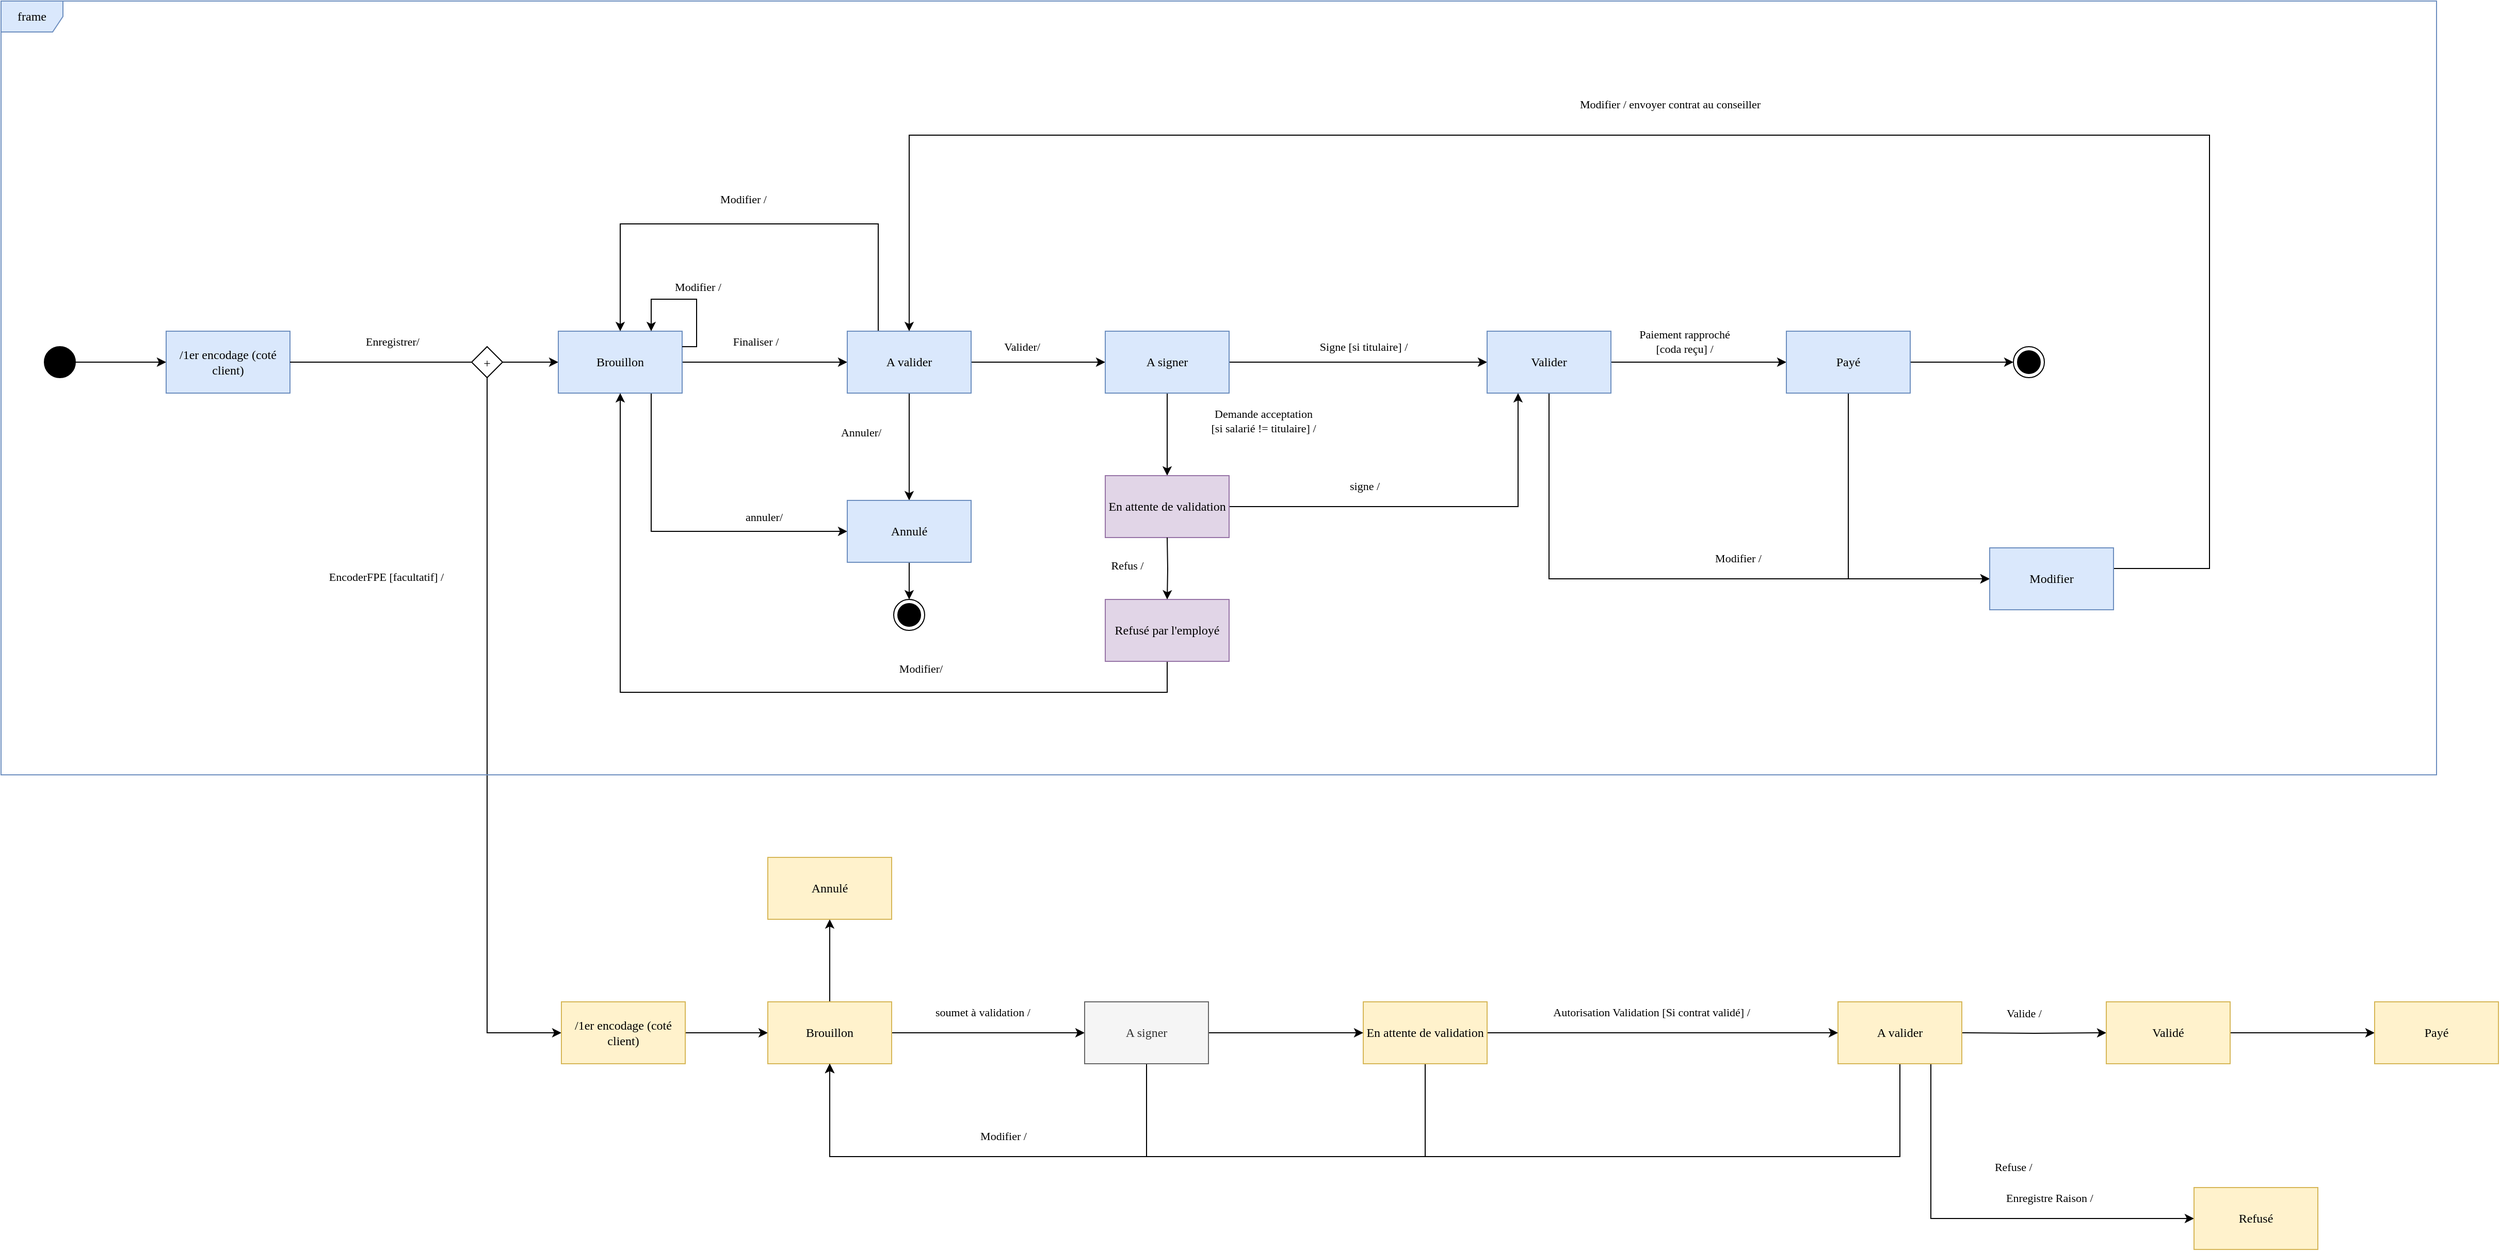 <mxfile version="20.8.19" type="github">
  <diagram id="R2lEEEUBdFMjLlhIrx00" name="Etat transition">
    <mxGraphModel dx="3190" dy="1702" grid="1" gridSize="10" guides="1" tooltips="1" connect="1" arrows="1" fold="1" page="1" pageScale="1" pageWidth="850" pageHeight="1100" math="0" shadow="0" extFonts="Permanent Marker^https://fonts.googleapis.com/css?family=Permanent+Marker">
      <root>
        <mxCell id="0" />
        <mxCell id="1" parent="0" />
        <mxCell id="_cFpUyDurThmrXsbFItN-6" value="" style="edgeStyle=orthogonalEdgeStyle;rounded=0;orthogonalLoop=1;jettySize=auto;html=1;fontFamily=Verdana;startArrow=none;" edge="1" parent="1" source="_cFpUyDurThmrXsbFItN-70" target="_cFpUyDurThmrXsbFItN-5">
          <mxGeometry relative="1" as="geometry" />
        </mxCell>
        <mxCell id="_cFpUyDurThmrXsbFItN-7" value="Enregistrer/" style="edgeLabel;html=1;align=center;verticalAlign=middle;resizable=0;points=[];fontFamily=Verdana;" vertex="1" connectable="0" parent="_cFpUyDurThmrXsbFItN-6">
          <mxGeometry x="0.197" y="-3" relative="1" as="geometry">
            <mxPoint x="-140" y="-23" as="offset" />
          </mxGeometry>
        </mxCell>
        <mxCell id="_cFpUyDurThmrXsbFItN-69" value="" style="edgeStyle=orthogonalEdgeStyle;rounded=0;orthogonalLoop=1;jettySize=auto;html=1;fontFamily=Verdana;fontColor=#000000;exitX=0.5;exitY=1;exitDx=0;exitDy=0;" edge="1" parent="1" source="_cFpUyDurThmrXsbFItN-70" target="_cFpUyDurThmrXsbFItN-68">
          <mxGeometry relative="1" as="geometry">
            <Array as="points">
              <mxPoint x="511" y="808" />
              <mxPoint x="511" y="808" />
            </Array>
          </mxGeometry>
        </mxCell>
        <mxCell id="_cFpUyDurThmrXsbFItN-77" value="EncoderFPE [facultatif] /" style="edgeLabel;html=1;align=center;verticalAlign=middle;resizable=0;points=[];fontFamily=Verdana;fontColor=#000000;" vertex="1" connectable="0" parent="_cFpUyDurThmrXsbFItN-69">
          <mxGeometry x="-0.332" y="-3" relative="1" as="geometry">
            <mxPoint x="-95" y="-43" as="offset" />
          </mxGeometry>
        </mxCell>
        <mxCell id="_cFpUyDurThmrXsbFItN-4" value="/1er encodage (coté client)" style="rounded=0;whiteSpace=wrap;html=1;fontFamily=Verdana;fillColor=#dae8fc;strokeColor=#6c8ebf;" vertex="1" parent="1">
          <mxGeometry x="200" y="600" width="120" height="60" as="geometry" />
        </mxCell>
        <mxCell id="_cFpUyDurThmrXsbFItN-9" value="" style="edgeStyle=orthogonalEdgeStyle;rounded=0;orthogonalLoop=1;jettySize=auto;html=1;fontFamily=Verdana;" edge="1" parent="1" source="_cFpUyDurThmrXsbFItN-5" target="_cFpUyDurThmrXsbFItN-8">
          <mxGeometry relative="1" as="geometry" />
        </mxCell>
        <mxCell id="_cFpUyDurThmrXsbFItN-31" value="&lt;div&gt;Finaliser / &lt;br&gt;&lt;/div&gt;" style="edgeLabel;html=1;align=center;verticalAlign=middle;resizable=0;points=[];fontFamily=Verdana;" vertex="1" connectable="0" parent="_cFpUyDurThmrXsbFItN-9">
          <mxGeometry x="-0.159" y="2" relative="1" as="geometry">
            <mxPoint x="3" y="-18" as="offset" />
          </mxGeometry>
        </mxCell>
        <mxCell id="_cFpUyDurThmrXsbFItN-58" style="edgeStyle=orthogonalEdgeStyle;rounded=0;orthogonalLoop=1;jettySize=auto;html=1;exitX=0.75;exitY=1;exitDx=0;exitDy=0;entryX=0;entryY=0.5;entryDx=0;entryDy=0;fontFamily=Verdana;fontColor=#000000;" edge="1" parent="1" source="_cFpUyDurThmrXsbFItN-5" target="_cFpUyDurThmrXsbFItN-56">
          <mxGeometry relative="1" as="geometry" />
        </mxCell>
        <mxCell id="_cFpUyDurThmrXsbFItN-59" value="annuler/" style="edgeLabel;html=1;align=center;verticalAlign=middle;resizable=0;points=[];fontFamily=Verdana;fontColor=#000000;" vertex="1" connectable="0" parent="_cFpUyDurThmrXsbFItN-58">
          <mxGeometry x="0.664" y="1" relative="1" as="geometry">
            <mxPoint x="-27" y="-13" as="offset" />
          </mxGeometry>
        </mxCell>
        <mxCell id="_cFpUyDurThmrXsbFItN-5" value="Brouillon" style="rounded=0;whiteSpace=wrap;html=1;fontFamily=Verdana;fillColor=#dae8fc;strokeColor=#6c8ebf;" vertex="1" parent="1">
          <mxGeometry x="580" y="600" width="120" height="60" as="geometry" />
        </mxCell>
        <mxCell id="_cFpUyDurThmrXsbFItN-11" value="" style="edgeStyle=orthogonalEdgeStyle;rounded=0;orthogonalLoop=1;jettySize=auto;html=1;fontFamily=Verdana;" edge="1" parent="1" source="_cFpUyDurThmrXsbFItN-8" target="_cFpUyDurThmrXsbFItN-10">
          <mxGeometry relative="1" as="geometry" />
        </mxCell>
        <mxCell id="_cFpUyDurThmrXsbFItN-109" value="Valider/" style="edgeLabel;html=1;align=center;verticalAlign=middle;resizable=0;points=[];fontFamily=Verdana;fontColor=#000000;" vertex="1" connectable="0" parent="_cFpUyDurThmrXsbFItN-11">
          <mxGeometry x="-0.245" y="1" relative="1" as="geometry">
            <mxPoint y="-14" as="offset" />
          </mxGeometry>
        </mxCell>
        <mxCell id="_cFpUyDurThmrXsbFItN-54" style="edgeStyle=orthogonalEdgeStyle;rounded=0;orthogonalLoop=1;jettySize=auto;html=1;exitX=0.25;exitY=0;exitDx=0;exitDy=0;entryX=0.5;entryY=0;entryDx=0;entryDy=0;fontFamily=Verdana;fontColor=#000000;" edge="1" parent="1" source="_cFpUyDurThmrXsbFItN-8" target="_cFpUyDurThmrXsbFItN-5">
          <mxGeometry relative="1" as="geometry">
            <Array as="points">
              <mxPoint x="890" y="496" />
              <mxPoint x="640" y="496" />
            </Array>
          </mxGeometry>
        </mxCell>
        <mxCell id="_cFpUyDurThmrXsbFItN-55" value="Modifier /" style="edgeLabel;html=1;align=center;verticalAlign=middle;resizable=0;points=[];fontFamily=Verdana;fontColor=#000000;" vertex="1" connectable="0" parent="_cFpUyDurThmrXsbFItN-54">
          <mxGeometry x="-0.059" y="-3" relative="1" as="geometry">
            <mxPoint x="-20" y="-21" as="offset" />
          </mxGeometry>
        </mxCell>
        <mxCell id="_cFpUyDurThmrXsbFItN-57" style="edgeStyle=orthogonalEdgeStyle;rounded=0;orthogonalLoop=1;jettySize=auto;html=1;exitX=0.5;exitY=1;exitDx=0;exitDy=0;fontFamily=Verdana;fontColor=#000000;" edge="1" parent="1" source="_cFpUyDurThmrXsbFItN-8" target="_cFpUyDurThmrXsbFItN-56">
          <mxGeometry relative="1" as="geometry" />
        </mxCell>
        <mxCell id="_cFpUyDurThmrXsbFItN-60" value="Annuler/" style="edgeLabel;html=1;align=center;verticalAlign=middle;resizable=0;points=[];fontFamily=Verdana;fontColor=#000000;" vertex="1" connectable="0" parent="_cFpUyDurThmrXsbFItN-57">
          <mxGeometry x="-0.26" y="-1" relative="1" as="geometry">
            <mxPoint x="-46" y="-1" as="offset" />
          </mxGeometry>
        </mxCell>
        <mxCell id="_cFpUyDurThmrXsbFItN-8" value="A valider" style="rounded=0;whiteSpace=wrap;html=1;fontFamily=Verdana;fillColor=#dae8fc;strokeColor=#6c8ebf;" vertex="1" parent="1">
          <mxGeometry x="860" y="600" width="120" height="60" as="geometry" />
        </mxCell>
        <mxCell id="_cFpUyDurThmrXsbFItN-13" value="" style="edgeStyle=orthogonalEdgeStyle;rounded=0;orthogonalLoop=1;jettySize=auto;html=1;fontFamily=Verdana;" edge="1" parent="1" source="_cFpUyDurThmrXsbFItN-10" target="_cFpUyDurThmrXsbFItN-12">
          <mxGeometry relative="1" as="geometry" />
        </mxCell>
        <mxCell id="_cFpUyDurThmrXsbFItN-48" value="Signe [si titulaire] /" style="edgeLabel;html=1;align=center;verticalAlign=middle;resizable=0;points=[];fontFamily=Verdana;" vertex="1" connectable="0" parent="_cFpUyDurThmrXsbFItN-13">
          <mxGeometry x="0.161" relative="1" as="geometry">
            <mxPoint x="-15" y="-15" as="offset" />
          </mxGeometry>
        </mxCell>
        <mxCell id="_cFpUyDurThmrXsbFItN-41" value="" style="edgeStyle=orthogonalEdgeStyle;rounded=0;orthogonalLoop=1;jettySize=auto;html=1;fontFamily=Verdana;entryX=0.5;entryY=0;entryDx=0;entryDy=0;" edge="1" parent="1" source="_cFpUyDurThmrXsbFItN-10" target="_cFpUyDurThmrXsbFItN-23">
          <mxGeometry relative="1" as="geometry">
            <mxPoint x="1170" y="770" as="targetPoint" />
          </mxGeometry>
        </mxCell>
        <mxCell id="_cFpUyDurThmrXsbFItN-42" value="&lt;div&gt;Demande acceptation &lt;br&gt;&lt;/div&gt;&lt;div&gt;[si salarié != titulaire] /&lt;/div&gt;" style="edgeLabel;html=1;align=center;verticalAlign=middle;resizable=0;points=[];fontFamily=Verdana;" vertex="1" connectable="0" parent="_cFpUyDurThmrXsbFItN-41">
          <mxGeometry x="-0.223" relative="1" as="geometry">
            <mxPoint x="93" y="-4" as="offset" />
          </mxGeometry>
        </mxCell>
        <mxCell id="_cFpUyDurThmrXsbFItN-10" value="A signer" style="rounded=0;whiteSpace=wrap;html=1;fontFamily=Verdana;fillColor=#dae8fc;strokeColor=#6c8ebf;" vertex="1" parent="1">
          <mxGeometry x="1110" y="600" width="120" height="60" as="geometry" />
        </mxCell>
        <mxCell id="_cFpUyDurThmrXsbFItN-15" value="" style="edgeStyle=orthogonalEdgeStyle;rounded=0;orthogonalLoop=1;jettySize=auto;html=1;fontFamily=Verdana;" edge="1" parent="1" source="_cFpUyDurThmrXsbFItN-12" target="_cFpUyDurThmrXsbFItN-14">
          <mxGeometry relative="1" as="geometry" />
        </mxCell>
        <mxCell id="_cFpUyDurThmrXsbFItN-20" value="&lt;div&gt;Paiement rapproché &lt;br&gt;&lt;/div&gt;&lt;div&gt;[coda reçu] / &lt;/div&gt;" style="edgeLabel;html=1;align=center;verticalAlign=middle;resizable=0;points=[];fontFamily=Verdana;" vertex="1" connectable="0" parent="_cFpUyDurThmrXsbFItN-15">
          <mxGeometry x="-0.167" y="3" relative="1" as="geometry">
            <mxPoint y="-17" as="offset" />
          </mxGeometry>
        </mxCell>
        <mxCell id="_cFpUyDurThmrXsbFItN-18" style="edgeStyle=orthogonalEdgeStyle;rounded=0;orthogonalLoop=1;jettySize=auto;html=1;exitX=0.5;exitY=1;exitDx=0;exitDy=0;entryX=0;entryY=0.5;entryDx=0;entryDy=0;fontFamily=Verdana;" edge="1" parent="1" source="_cFpUyDurThmrXsbFItN-12" target="_cFpUyDurThmrXsbFItN-16">
          <mxGeometry relative="1" as="geometry" />
        </mxCell>
        <mxCell id="_cFpUyDurThmrXsbFItN-19" value="Modifier /" style="edgeLabel;html=1;align=center;verticalAlign=middle;resizable=0;points=[];fontFamily=Verdana;" vertex="1" connectable="0" parent="_cFpUyDurThmrXsbFItN-18">
          <mxGeometry x="0.451" y="-1" relative="1" as="geometry">
            <mxPoint x="-78" y="-21" as="offset" />
          </mxGeometry>
        </mxCell>
        <mxCell id="_cFpUyDurThmrXsbFItN-12" value="Valider" style="rounded=0;whiteSpace=wrap;html=1;fontFamily=Verdana;fillColor=#dae8fc;strokeColor=#6c8ebf;" vertex="1" parent="1">
          <mxGeometry x="1480" y="600" width="120" height="60" as="geometry" />
        </mxCell>
        <mxCell id="_cFpUyDurThmrXsbFItN-66" style="edgeStyle=orthogonalEdgeStyle;rounded=0;orthogonalLoop=1;jettySize=auto;html=1;exitX=1;exitY=0.5;exitDx=0;exitDy=0;fontFamily=Verdana;fontColor=#000000;" edge="1" parent="1" source="_cFpUyDurThmrXsbFItN-14" target="_cFpUyDurThmrXsbFItN-65">
          <mxGeometry relative="1" as="geometry" />
        </mxCell>
        <mxCell id="_cFpUyDurThmrXsbFItN-91" style="edgeStyle=orthogonalEdgeStyle;rounded=0;orthogonalLoop=1;jettySize=auto;html=1;exitX=0.5;exitY=1;exitDx=0;exitDy=0;entryX=0;entryY=0.5;entryDx=0;entryDy=0;fontFamily=Verdana;fontColor=#000000;" edge="1" parent="1" source="_cFpUyDurThmrXsbFItN-14" target="_cFpUyDurThmrXsbFItN-16">
          <mxGeometry relative="1" as="geometry" />
        </mxCell>
        <mxCell id="_cFpUyDurThmrXsbFItN-14" value="Payé" style="rounded=0;whiteSpace=wrap;html=1;fontFamily=Verdana;fillColor=#dae8fc;strokeColor=#6c8ebf;" vertex="1" parent="1">
          <mxGeometry x="1770" y="600" width="120" height="60" as="geometry" />
        </mxCell>
        <mxCell id="_cFpUyDurThmrXsbFItN-27" style="edgeStyle=orthogonalEdgeStyle;rounded=0;orthogonalLoop=1;jettySize=auto;html=1;exitX=1;exitY=0.5;exitDx=0;exitDy=0;entryX=0.5;entryY=0;entryDx=0;entryDy=0;" edge="1" parent="1" source="_cFpUyDurThmrXsbFItN-16" target="_cFpUyDurThmrXsbFItN-8">
          <mxGeometry relative="1" as="geometry">
            <Array as="points">
              <mxPoint x="2027" y="830" />
              <mxPoint x="2180" y="830" />
              <mxPoint x="2180" y="410" />
              <mxPoint x="920" y="410" />
            </Array>
          </mxGeometry>
        </mxCell>
        <mxCell id="_cFpUyDurThmrXsbFItN-47" value="Modifier / envoyer contrat au conseiller" style="edgeLabel;html=1;align=center;verticalAlign=middle;resizable=0;points=[];fontFamily=Verdana;" vertex="1" connectable="0" parent="_cFpUyDurThmrXsbFItN-27">
          <mxGeometry x="-0.068" y="-2" relative="1" as="geometry">
            <mxPoint x="-191" y="-28" as="offset" />
          </mxGeometry>
        </mxCell>
        <mxCell id="_cFpUyDurThmrXsbFItN-16" value="Modifier" style="rounded=0;whiteSpace=wrap;html=1;fontFamily=Verdana;fillColor=#dae8fc;strokeColor=#6c8ebf;" vertex="1" parent="1">
          <mxGeometry x="1967" y="810" width="120" height="60" as="geometry" />
        </mxCell>
        <mxCell id="_cFpUyDurThmrXsbFItN-25" style="edgeStyle=orthogonalEdgeStyle;rounded=0;orthogonalLoop=1;jettySize=auto;html=1;exitX=0.5;exitY=0;exitDx=0;exitDy=0;fontFamily=Verdana;entryX=0.5;entryY=1;entryDx=0;entryDy=0;" edge="1" parent="1" source="_cFpUyDurThmrXsbFItN-21" target="_cFpUyDurThmrXsbFItN-5">
          <mxGeometry relative="1" as="geometry">
            <Array as="points">
              <mxPoint x="1170" y="950" />
              <mxPoint x="640" y="950" />
            </Array>
          </mxGeometry>
        </mxCell>
        <mxCell id="_cFpUyDurThmrXsbFItN-26" value="Modifier/" style="edgeLabel;html=1;align=center;verticalAlign=middle;resizable=0;points=[];fontFamily=Verdana;" vertex="1" connectable="0" parent="_cFpUyDurThmrXsbFItN-25">
          <mxGeometry x="-0.489" y="3" relative="1" as="geometry">
            <mxPoint x="-97" y="-26" as="offset" />
          </mxGeometry>
        </mxCell>
        <mxCell id="_cFpUyDurThmrXsbFItN-21" value="Refusé par l&#39;employé" style="rounded=0;whiteSpace=wrap;html=1;fontFamily=Verdana;fillColor=#e1d5e7;strokeColor=#9673a6;" vertex="1" parent="1">
          <mxGeometry x="1110" y="860" width="120" height="60" as="geometry" />
        </mxCell>
        <mxCell id="_cFpUyDurThmrXsbFItN-110" style="edgeStyle=orthogonalEdgeStyle;rounded=0;orthogonalLoop=1;jettySize=auto;html=1;exitX=1;exitY=0.5;exitDx=0;exitDy=0;entryX=0.25;entryY=1;entryDx=0;entryDy=0;fontFamily=Verdana;fontColor=#000000;" edge="1" parent="1" source="_cFpUyDurThmrXsbFItN-23" target="_cFpUyDurThmrXsbFItN-12">
          <mxGeometry relative="1" as="geometry" />
        </mxCell>
        <mxCell id="_cFpUyDurThmrXsbFItN-113" value="signe /" style="edgeLabel;html=1;align=center;verticalAlign=middle;resizable=0;points=[];fontFamily=Verdana;fontColor=#000000;" vertex="1" connectable="0" parent="_cFpUyDurThmrXsbFItN-110">
          <mxGeometry x="-0.371" y="1" relative="1" as="geometry">
            <mxPoint x="8" y="-19" as="offset" />
          </mxGeometry>
        </mxCell>
        <mxCell id="_cFpUyDurThmrXsbFItN-23" value="En attente de validation" style="rounded=0;whiteSpace=wrap;html=1;fontFamily=Verdana;fillColor=#e1d5e7;strokeColor=#9673a6;" vertex="1" parent="1">
          <mxGeometry x="1110" y="740" width="120" height="60" as="geometry" />
        </mxCell>
        <mxCell id="_cFpUyDurThmrXsbFItN-45" style="edgeStyle=orthogonalEdgeStyle;rounded=0;orthogonalLoop=1;jettySize=auto;html=1;fontFamily=Verdana;" edge="1" parent="1" target="_cFpUyDurThmrXsbFItN-21">
          <mxGeometry relative="1" as="geometry">
            <mxPoint x="1170" y="800" as="sourcePoint" />
          </mxGeometry>
        </mxCell>
        <mxCell id="_cFpUyDurThmrXsbFItN-46" value="Refus /" style="edgeLabel;html=1;align=center;verticalAlign=middle;resizable=0;points=[];fontFamily=Verdana;" vertex="1" connectable="0" parent="_cFpUyDurThmrXsbFItN-45">
          <mxGeometry x="-0.318" y="-1" relative="1" as="geometry">
            <mxPoint x="-39" y="6" as="offset" />
          </mxGeometry>
        </mxCell>
        <mxCell id="_cFpUyDurThmrXsbFItN-53" value="" style="edgeStyle=orthogonalEdgeStyle;rounded=0;orthogonalLoop=1;jettySize=auto;html=1;fontFamily=Verdana;fontColor=#000000;" edge="1" parent="1" source="_cFpUyDurThmrXsbFItN-51" target="_cFpUyDurThmrXsbFItN-4">
          <mxGeometry relative="1" as="geometry" />
        </mxCell>
        <mxCell id="_cFpUyDurThmrXsbFItN-51" value="" style="ellipse;fillColor=strokeColor;fillStyle=solid;fontFamily=Verdana;labelBackgroundColor=none;labelBorderColor=none;fontColor=#000000;" vertex="1" parent="1">
          <mxGeometry x="82" y="615" width="30" height="30" as="geometry" />
        </mxCell>
        <mxCell id="_cFpUyDurThmrXsbFItN-64" style="edgeStyle=orthogonalEdgeStyle;rounded=0;orthogonalLoop=1;jettySize=auto;html=1;exitX=0.5;exitY=1;exitDx=0;exitDy=0;entryX=0.5;entryY=0;entryDx=0;entryDy=0;fontFamily=Verdana;fontColor=#000000;" edge="1" parent="1" source="_cFpUyDurThmrXsbFItN-56" target="_cFpUyDurThmrXsbFItN-63">
          <mxGeometry relative="1" as="geometry" />
        </mxCell>
        <mxCell id="_cFpUyDurThmrXsbFItN-56" value="Annulé" style="rounded=0;whiteSpace=wrap;html=1;fontFamily=Verdana;fillColor=#dae8fc;strokeColor=#6c8ebf;" vertex="1" parent="1">
          <mxGeometry x="860" y="764" width="120" height="60" as="geometry" />
        </mxCell>
        <mxCell id="_cFpUyDurThmrXsbFItN-61" style="edgeStyle=orthogonalEdgeStyle;rounded=0;orthogonalLoop=1;jettySize=auto;html=1;exitX=1;exitY=0.25;exitDx=0;exitDy=0;entryX=0.75;entryY=0;entryDx=0;entryDy=0;fontFamily=Verdana;fontColor=#000000;" edge="1" parent="1" source="_cFpUyDurThmrXsbFItN-5" target="_cFpUyDurThmrXsbFItN-5">
          <mxGeometry relative="1" as="geometry">
            <Array as="points">
              <mxPoint x="714" y="615" />
              <mxPoint x="714" y="569" />
              <mxPoint x="670" y="569" />
            </Array>
          </mxGeometry>
        </mxCell>
        <mxCell id="_cFpUyDurThmrXsbFItN-62" value="Modifier /" style="edgeLabel;html=1;align=center;verticalAlign=middle;resizable=0;points=[];fontFamily=Verdana;fontColor=#000000;" vertex="1" connectable="0" parent="_cFpUyDurThmrXsbFItN-61">
          <mxGeometry x="-0.2" y="2" relative="1" as="geometry">
            <mxPoint x="3" y="-18" as="offset" />
          </mxGeometry>
        </mxCell>
        <mxCell id="_cFpUyDurThmrXsbFItN-63" value="" style="ellipse;html=1;shape=endState;fillColor=strokeColor;labelBackgroundColor=none;labelBorderColor=none;fillStyle=solid;fontFamily=Verdana;fontColor=#000000;" vertex="1" parent="1">
          <mxGeometry x="905" y="860" width="30" height="30" as="geometry" />
        </mxCell>
        <mxCell id="_cFpUyDurThmrXsbFItN-65" value="" style="ellipse;html=1;shape=endState;fillColor=strokeColor;labelBackgroundColor=none;labelBorderColor=none;fillStyle=solid;fontFamily=Verdana;fontColor=#000000;" vertex="1" parent="1">
          <mxGeometry x="1990" y="615" width="30" height="30" as="geometry" />
        </mxCell>
        <mxCell id="_cFpUyDurThmrXsbFItN-79" value="" style="edgeStyle=orthogonalEdgeStyle;rounded=0;orthogonalLoop=1;jettySize=auto;html=1;fontFamily=Verdana;fontColor=#000000;" edge="1" parent="1" source="_cFpUyDurThmrXsbFItN-68" target="_cFpUyDurThmrXsbFItN-78">
          <mxGeometry relative="1" as="geometry" />
        </mxCell>
        <mxCell id="_cFpUyDurThmrXsbFItN-68" value="/1er encodage (coté client)" style="rounded=0;whiteSpace=wrap;html=1;fontFamily=Verdana;fillColor=#fff2cc;strokeColor=#d6b656;" vertex="1" parent="1">
          <mxGeometry x="583" y="1250" width="120" height="60" as="geometry" />
        </mxCell>
        <mxCell id="_cFpUyDurThmrXsbFItN-75" value="" style="edgeStyle=orthogonalEdgeStyle;rounded=0;orthogonalLoop=1;jettySize=auto;html=1;fontFamily=Verdana;endArrow=none;" edge="1" parent="1" source="_cFpUyDurThmrXsbFItN-4" target="_cFpUyDurThmrXsbFItN-70">
          <mxGeometry relative="1" as="geometry">
            <mxPoint x="320" y="630" as="sourcePoint" />
            <mxPoint x="580" y="630" as="targetPoint" />
          </mxGeometry>
        </mxCell>
        <mxCell id="_cFpUyDurThmrXsbFItN-70" value="+" style="rhombus;labelBackgroundColor=none;labelBorderColor=none;fillStyle=solid;fontFamily=Verdana;" vertex="1" parent="1">
          <mxGeometry x="496" y="615" width="30" height="30" as="geometry" />
        </mxCell>
        <mxCell id="_cFpUyDurThmrXsbFItN-81" value="" style="edgeStyle=orthogonalEdgeStyle;rounded=0;orthogonalLoop=1;jettySize=auto;html=1;fontFamily=Verdana;fontColor=#000000;entryX=0;entryY=0.5;entryDx=0;entryDy=0;" edge="1" parent="1" source="_cFpUyDurThmrXsbFItN-78" target="_cFpUyDurThmrXsbFItN-117">
          <mxGeometry relative="1" as="geometry">
            <mxPoint x="1020" y="1280" as="targetPoint" />
          </mxGeometry>
        </mxCell>
        <mxCell id="_cFpUyDurThmrXsbFItN-116" value="soumet à validation / " style="edgeLabel;html=1;align=center;verticalAlign=middle;resizable=0;points=[];fontFamily=Verdana;fontColor=#000000;" vertex="1" connectable="0" parent="_cFpUyDurThmrXsbFItN-81">
          <mxGeometry x="-0.169" y="1" relative="1" as="geometry">
            <mxPoint x="10" y="-19" as="offset" />
          </mxGeometry>
        </mxCell>
        <mxCell id="_cFpUyDurThmrXsbFItN-93" value="" style="edgeStyle=orthogonalEdgeStyle;rounded=0;orthogonalLoop=1;jettySize=auto;html=1;fontFamily=Verdana;fontColor=#000000;" edge="1" parent="1" source="_cFpUyDurThmrXsbFItN-78" target="_cFpUyDurThmrXsbFItN-92">
          <mxGeometry relative="1" as="geometry" />
        </mxCell>
        <mxCell id="_cFpUyDurThmrXsbFItN-78" value="Brouillon" style="rounded=0;whiteSpace=wrap;html=1;fontFamily=Verdana;fillColor=#fff2cc;strokeColor=#d6b656;" vertex="1" parent="1">
          <mxGeometry x="783" y="1250" width="120" height="60" as="geometry" />
        </mxCell>
        <mxCell id="_cFpUyDurThmrXsbFItN-80" value="En attente de validation" style="whiteSpace=wrap;html=1;fontFamily=Verdana;fillColor=#d5e8d4;strokeColor=#82b366;rounded=0;" vertex="1" parent="1">
          <mxGeometry x="1360" y="1250" width="120" height="60" as="geometry" />
        </mxCell>
        <mxCell id="_cFpUyDurThmrXsbFItN-85" value="" style="edgeStyle=orthogonalEdgeStyle;rounded=0;orthogonalLoop=1;jettySize=auto;html=1;fontFamily=Verdana;fontColor=#000000;" edge="1" parent="1" target="_cFpUyDurThmrXsbFItN-84">
          <mxGeometry relative="1" as="geometry">
            <mxPoint x="1940" y="1280" as="sourcePoint" />
          </mxGeometry>
        </mxCell>
        <mxCell id="_cFpUyDurThmrXsbFItN-115" value="Valide /" style="edgeLabel;html=1;align=center;verticalAlign=middle;resizable=0;points=[];fontFamily=Verdana;fontColor=#000000;" vertex="1" connectable="0" parent="_cFpUyDurThmrXsbFItN-85">
          <mxGeometry x="-0.275" y="1" relative="1" as="geometry">
            <mxPoint x="9" y="-19" as="offset" />
          </mxGeometry>
        </mxCell>
        <mxCell id="_cFpUyDurThmrXsbFItN-87" value="" style="edgeStyle=orthogonalEdgeStyle;rounded=0;orthogonalLoop=1;jettySize=auto;html=1;fontFamily=Verdana;fontColor=#000000;" edge="1" parent="1" source="_cFpUyDurThmrXsbFItN-84" target="_cFpUyDurThmrXsbFItN-86">
          <mxGeometry relative="1" as="geometry" />
        </mxCell>
        <mxCell id="_cFpUyDurThmrXsbFItN-84" value="Validé" style="whiteSpace=wrap;html=1;fontFamily=Verdana;fillColor=#fff2cc;strokeColor=#d6b656;rounded=0;" vertex="1" parent="1">
          <mxGeometry x="2080" y="1250" width="120" height="60" as="geometry" />
        </mxCell>
        <mxCell id="_cFpUyDurThmrXsbFItN-86" value="Payé" style="whiteSpace=wrap;html=1;fontFamily=Verdana;fillColor=#fff2cc;strokeColor=#d6b656;rounded=0;" vertex="1" parent="1">
          <mxGeometry x="2340" y="1250" width="120" height="60" as="geometry" />
        </mxCell>
        <mxCell id="_cFpUyDurThmrXsbFItN-92" value="Annulé" style="rounded=0;whiteSpace=wrap;html=1;fontFamily=Verdana;fillColor=#fff2cc;strokeColor=#d6b656;" vertex="1" parent="1">
          <mxGeometry x="783" y="1110" width="120" height="60" as="geometry" />
        </mxCell>
        <mxCell id="_cFpUyDurThmrXsbFItN-98" style="edgeStyle=orthogonalEdgeStyle;rounded=0;orthogonalLoop=1;jettySize=auto;html=1;exitX=0.5;exitY=1;exitDx=0;exitDy=0;entryX=0.5;entryY=1;entryDx=0;entryDy=0;fontFamily=Verdana;fontColor=#000000;" edge="1" parent="1" source="_cFpUyDurThmrXsbFItN-96" target="_cFpUyDurThmrXsbFItN-78">
          <mxGeometry relative="1" as="geometry">
            <Array as="points">
              <mxPoint x="1880" y="1400" />
              <mxPoint x="843" y="1400" />
            </Array>
          </mxGeometry>
        </mxCell>
        <mxCell id="_cFpUyDurThmrXsbFItN-103" value="Modifier /" style="edgeLabel;html=1;align=center;verticalAlign=middle;resizable=0;points=[];fontFamily=Verdana;fontColor=#000000;" vertex="1" connectable="0" parent="_cFpUyDurThmrXsbFItN-98">
          <mxGeometry x="-0.583" y="-2" relative="1" as="geometry">
            <mxPoint x="-706" y="-18" as="offset" />
          </mxGeometry>
        </mxCell>
        <mxCell id="_cFpUyDurThmrXsbFItN-122" style="edgeStyle=orthogonalEdgeStyle;rounded=0;orthogonalLoop=1;jettySize=auto;html=1;exitX=0.75;exitY=1;exitDx=0;exitDy=0;entryX=0;entryY=0.5;entryDx=0;entryDy=0;fontFamily=Verdana;fontColor=#000000;" edge="1" parent="1" source="_cFpUyDurThmrXsbFItN-96" target="_cFpUyDurThmrXsbFItN-101">
          <mxGeometry relative="1" as="geometry" />
        </mxCell>
        <mxCell id="_cFpUyDurThmrXsbFItN-123" value="Refuse /&amp;nbsp; " style="edgeLabel;html=1;align=center;verticalAlign=middle;resizable=0;points=[];fontFamily=Verdana;fontColor=#000000;" vertex="1" connectable="0" parent="_cFpUyDurThmrXsbFItN-122">
          <mxGeometry x="0.078" y="3" relative="1" as="geometry">
            <mxPoint x="12" y="-47" as="offset" />
          </mxGeometry>
        </mxCell>
        <mxCell id="_cFpUyDurThmrXsbFItN-96" value="A valider" style="whiteSpace=wrap;html=1;fontFamily=Verdana;fillColor=#fff2cc;strokeColor=#d6b656;rounded=0;" vertex="1" parent="1">
          <mxGeometry x="1820" y="1250" width="120" height="60" as="geometry" />
        </mxCell>
        <mxCell id="_cFpUyDurThmrXsbFItN-99" style="edgeStyle=orthogonalEdgeStyle;rounded=0;orthogonalLoop=1;jettySize=auto;html=1;exitX=0.5;exitY=1;exitDx=0;exitDy=0;entryX=0.5;entryY=1;entryDx=0;entryDy=0;fontFamily=Verdana;fontColor=#000000;" edge="1" parent="1" source="_cFpUyDurThmrXsbFItN-97" target="_cFpUyDurThmrXsbFItN-78">
          <mxGeometry relative="1" as="geometry">
            <Array as="points">
              <mxPoint x="1420" y="1400" />
              <mxPoint x="843" y="1400" />
            </Array>
          </mxGeometry>
        </mxCell>
        <mxCell id="_cFpUyDurThmrXsbFItN-102" style="edgeStyle=orthogonalEdgeStyle;rounded=0;orthogonalLoop=1;jettySize=auto;html=1;exitX=1;exitY=0.5;exitDx=0;exitDy=0;entryX=0;entryY=0.5;entryDx=0;entryDy=0;fontFamily=Verdana;fontColor=#000000;" edge="1" parent="1" source="_cFpUyDurThmrXsbFItN-97" target="_cFpUyDurThmrXsbFItN-96">
          <mxGeometry relative="1" as="geometry" />
        </mxCell>
        <mxCell id="_cFpUyDurThmrXsbFItN-104" value="Autorisation Validation [Si contrat validé] / " style="edgeLabel;html=1;align=center;verticalAlign=middle;resizable=0;points=[];fontFamily=Verdana;fontColor=#000000;" vertex="1" connectable="0" parent="_cFpUyDurThmrXsbFItN-102">
          <mxGeometry x="-0.318" y="1" relative="1" as="geometry">
            <mxPoint x="43" y="-19" as="offset" />
          </mxGeometry>
        </mxCell>
        <mxCell id="_cFpUyDurThmrXsbFItN-97" value="En attente de validation" style="whiteSpace=wrap;html=1;fontFamily=Verdana;fillColor=#fff2cc;strokeColor=#d6b656;rounded=0;" vertex="1" parent="1">
          <mxGeometry x="1360" y="1250" width="120" height="60" as="geometry" />
        </mxCell>
        <mxCell id="_cFpUyDurThmrXsbFItN-101" value="Refusé" style="whiteSpace=wrap;html=1;fontFamily=Verdana;fillColor=#fff2cc;strokeColor=#d6b656;rounded=0;" vertex="1" parent="1">
          <mxGeometry x="2165" y="1430" width="120" height="60" as="geometry" />
        </mxCell>
        <mxCell id="_cFpUyDurThmrXsbFItN-118" style="edgeStyle=orthogonalEdgeStyle;rounded=0;orthogonalLoop=1;jettySize=auto;html=1;exitX=1;exitY=0.5;exitDx=0;exitDy=0;entryX=0;entryY=0.5;entryDx=0;entryDy=0;fontFamily=Verdana;fontColor=#000000;" edge="1" parent="1" source="_cFpUyDurThmrXsbFItN-117" target="_cFpUyDurThmrXsbFItN-97">
          <mxGeometry relative="1" as="geometry" />
        </mxCell>
        <mxCell id="_cFpUyDurThmrXsbFItN-121" style="edgeStyle=orthogonalEdgeStyle;rounded=0;orthogonalLoop=1;jettySize=auto;html=1;exitX=0.5;exitY=1;exitDx=0;exitDy=0;entryX=0.5;entryY=1;entryDx=0;entryDy=0;fontFamily=Verdana;fontColor=#000000;" edge="1" parent="1" source="_cFpUyDurThmrXsbFItN-117" target="_cFpUyDurThmrXsbFItN-78">
          <mxGeometry relative="1" as="geometry">
            <Array as="points">
              <mxPoint x="1150" y="1400" />
              <mxPoint x="843" y="1400" />
            </Array>
          </mxGeometry>
        </mxCell>
        <mxCell id="_cFpUyDurThmrXsbFItN-117" value="A signer" style="rounded=0;whiteSpace=wrap;html=1;fontFamily=Verdana;fillColor=#f5f5f5;strokeColor=#666666;fontColor=#333333;" vertex="1" parent="1">
          <mxGeometry x="1090" y="1250" width="120" height="60" as="geometry" />
        </mxCell>
        <mxCell id="_cFpUyDurThmrXsbFItN-124" value="Enregistre Raison /&amp;nbsp; " style="edgeLabel;html=1;align=center;verticalAlign=middle;resizable=0;points=[];fontFamily=Verdana;fontColor=#000000;" vertex="1" connectable="0" parent="1">
          <mxGeometry x="2050.001" y="1420.022" as="geometry">
            <mxPoint x="-24" y="20" as="offset" />
          </mxGeometry>
        </mxCell>
        <mxCell id="_cFpUyDurThmrXsbFItN-128" value="frame" style="shape=umlFrame;whiteSpace=wrap;html=1;pointerEvents=0;labelBackgroundColor=none;labelBorderColor=none;fillStyle=solid;fontFamily=Verdana;fillColor=#dae8fc;strokeColor=#6c8ebf;" vertex="1" parent="1">
          <mxGeometry x="40" y="280" width="2360" height="750" as="geometry" />
        </mxCell>
      </root>
    </mxGraphModel>
  </diagram>
</mxfile>
